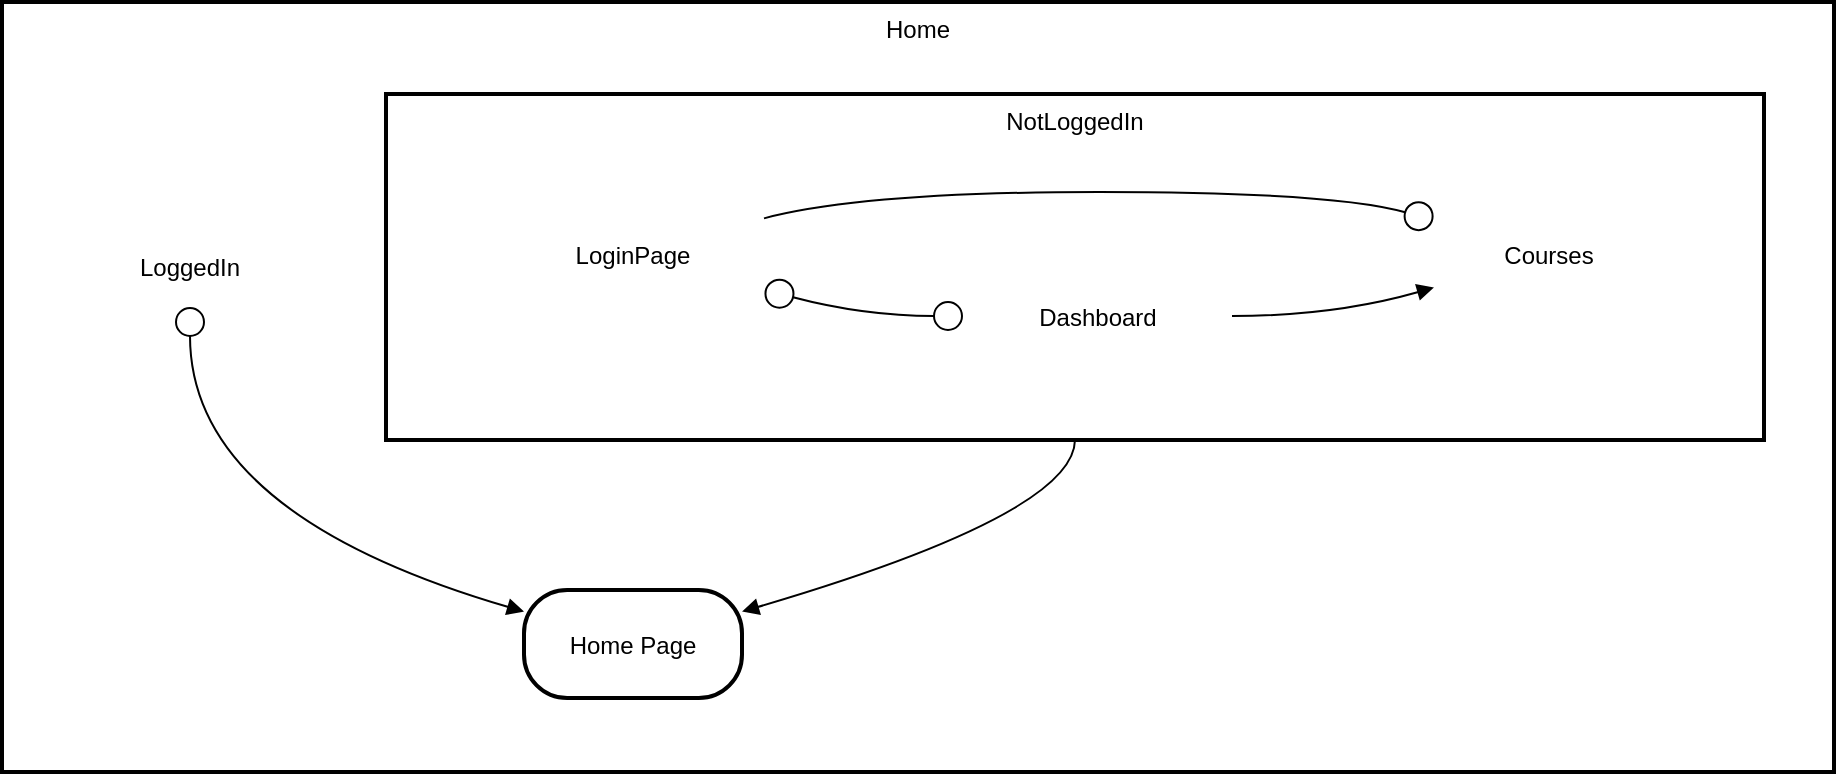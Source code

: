 <mxfile version="26.0.2">
  <diagram name="Page-1" id="7swxiIERdkmfQ97HJBFa">
    <mxGraphModel>
      <root>
        <mxCell id="0" />
        <mxCell id="1" parent="0" />
        <mxCell id="2" value="Home" style="whiteSpace=wrap;strokeWidth=2;verticalAlign=top;" vertex="1" parent="1">
          <mxGeometry x="8" y="8" width="916" height="385" as="geometry" />
        </mxCell>
        <mxCell id="3" value="LoggedIn" style="fillColor=none;strokeColor=none;" vertex="1" parent="2">
          <mxGeometry x="46" y="112" width="96" height="40" as="geometry" />
        </mxCell>
        <mxCell id="4" value="Home Page" style="rounded=1;arcSize=40;strokeWidth=2" vertex="1" parent="2">
          <mxGeometry x="261" y="294" width="109" height="54" as="geometry" />
        </mxCell>
        <mxCell id="5" value="NotLoggedIn" style="whiteSpace=wrap;strokeWidth=2;verticalAlign=top;" vertex="1" parent="2">
          <mxGeometry x="192" y="46" width="689" height="173" as="geometry" />
        </mxCell>
        <mxCell id="6" value="LoginPage" style="fillColor=none;strokeColor=none;" vertex="1" parent="5">
          <mxGeometry x="58" y="53" width="131" height="54" as="geometry" />
        </mxCell>
        <mxCell id="7" value="Dashboard" style="fillColor=none;strokeColor=none;" vertex="1" parent="5">
          <mxGeometry x="289" y="84" width="134" height="54" as="geometry" />
        </mxCell>
        <mxCell id="8" value="Courses" style="fillColor=none;strokeColor=none;" vertex="1" parent="5">
          <mxGeometry x="524" y="53" width="115" height="54" as="geometry" />
        </mxCell>
        <mxCell id="9" value="" style="curved=1;startArrow=circle;startFill=0;endArrow=circle;endFill=0;exitX=1;exitY=0.83;entryX=0;entryY=0.5;" edge="1" parent="5" source="6" target="7">
          <mxGeometry relative="1" as="geometry">
            <Array as="points">
              <mxPoint x="239" y="111" />
            </Array>
          </mxGeometry>
        </mxCell>
        <mxCell id="10" value="" style="curved=1;startArrow=none;endArrow=circle;endFill=0;exitX=1;exitY=0.17;entryX=0;entryY=0.19;" edge="1" parent="5" source="6" target="8">
          <mxGeometry relative="1" as="geometry">
            <Array as="points">
              <mxPoint x="239" y="49" />
              <mxPoint x="474" y="49" />
            </Array>
          </mxGeometry>
        </mxCell>
        <mxCell id="11" value="" style="curved=1;startArrow=none;endArrow=block;exitX=1.01;exitY=0.5;entryX=0;entryY=0.81;" edge="1" parent="5" source="7" target="8">
          <mxGeometry relative="1" as="geometry">
            <Array as="points">
              <mxPoint x="474" y="111" />
            </Array>
          </mxGeometry>
        </mxCell>
        <mxCell id="12" value="" style="curved=1;startArrow=circle;startFill=0;endArrow=block;exitX=0.5;exitY=1;entryX=0;entryY=0.2;" edge="1" parent="2" source="3" target="4">
          <mxGeometry relative="1" as="geometry">
            <Array as="points">
              <mxPoint x="94" y="256" />
            </Array>
          </mxGeometry>
        </mxCell>
        <mxCell id="13" value="" style="curved=1;startArrow=none;endArrow=block;exitX=0.5;exitY=1;entryX=1;entryY=0.2;" edge="1" parent="2" source="5" target="4">
          <mxGeometry relative="1" as="geometry">
            <Array as="points">
              <mxPoint x="536" y="256" />
            </Array>
          </mxGeometry>
        </mxCell>
      </root>
    </mxGraphModel>
  </diagram>
</mxfile>
